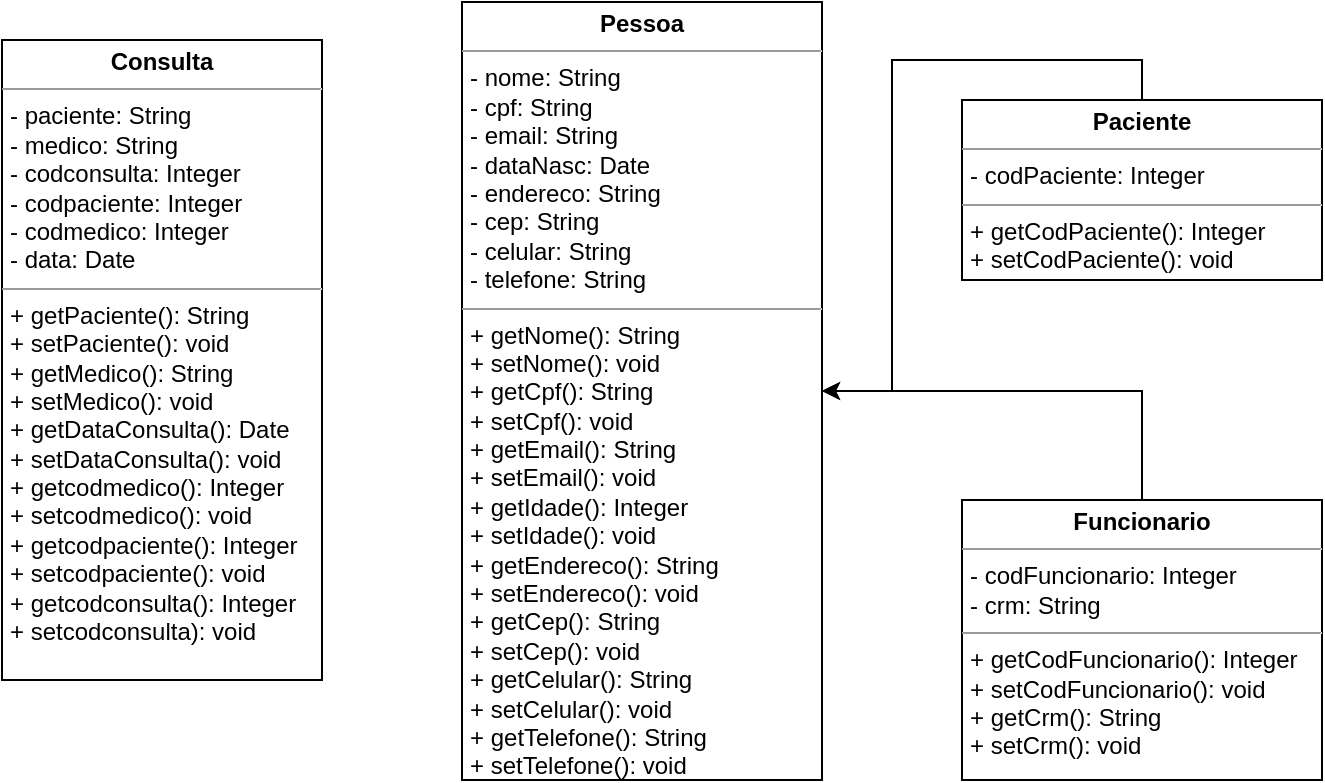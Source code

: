 <mxfile version="12.2.6" type="github" pages="1">
  <diagram id="ERxTOW4LmEn2Jtx4PXD8" name="Page-1">
    <mxGraphModel dx="942" dy="614" grid="1" gridSize="10" guides="1" tooltips="1" connect="1" arrows="1" fold="1" page="1" pageScale="1" pageWidth="850" pageHeight="1100" math="0" shadow="0">
      <root>
        <mxCell id="0"/>
        <mxCell id="1" parent="0"/>
        <mxCell id="YiNwjbArZB3FMrnhYyiu-31" style="edgeStyle=orthogonalEdgeStyle;rounded=0;orthogonalLoop=1;jettySize=auto;html=1;entryX=0.481;entryY=1.038;entryDx=0;entryDy=0;entryPerimeter=0;" parent="1" edge="1">
          <mxGeometry relative="1" as="geometry">
            <mxPoint x="290" y="180" as="sourcePoint"/>
          </mxGeometry>
        </mxCell>
        <mxCell id="1cFCSTRzX2c1gAWlnHBy-112" style="edgeStyle=orthogonalEdgeStyle;rounded=0;orthogonalLoop=1;jettySize=auto;html=1;entryX=0.481;entryY=1.038;entryDx=0;entryDy=0;entryPerimeter=0;" parent="1" edge="1">
          <mxGeometry relative="1" as="geometry">
            <mxPoint x="290" y="180" as="sourcePoint"/>
          </mxGeometry>
        </mxCell>
        <mxCell id="1cFCSTRzX2c1gAWlnHBy-204" style="edgeStyle=orthogonalEdgeStyle;rounded=0;orthogonalLoop=1;jettySize=auto;html=1;entryX=0.481;entryY=1.038;entryDx=0;entryDy=0;entryPerimeter=0;" parent="1" edge="1">
          <mxGeometry relative="1" as="geometry">
            <mxPoint x="300" y="190" as="sourcePoint"/>
          </mxGeometry>
        </mxCell>
        <mxCell id="1cFCSTRzX2c1gAWlnHBy-258" value="&lt;p style=&quot;margin: 0px ; margin-top: 4px ; text-align: center&quot;&gt;&lt;b&gt;Pessoa&lt;/b&gt;&lt;/p&gt;&lt;hr size=&quot;1&quot;&gt;&lt;p style=&quot;margin: 0px ; margin-left: 4px&quot;&gt;- nome: String&lt;/p&gt;&lt;p style=&quot;margin: 0px ; margin-left: 4px&quot;&gt;- cpf: String&lt;/p&gt;&lt;p style=&quot;margin: 0px ; margin-left: 4px&quot;&gt;- email: String&lt;/p&gt;&lt;p style=&quot;margin: 0px ; margin-left: 4px&quot;&gt;- dataNasc: Date&lt;/p&gt;&lt;p style=&quot;margin: 0px ; margin-left: 4px&quot;&gt;- endereco: String&lt;/p&gt;&lt;p style=&quot;margin: 0px ; margin-left: 4px&quot;&gt;- cep: String&lt;/p&gt;&lt;p style=&quot;margin: 0px ; margin-left: 4px&quot;&gt;- celular: String&lt;/p&gt;&lt;p style=&quot;margin: 0px ; margin-left: 4px&quot;&gt;- telefone: String&lt;/p&gt;&lt;hr size=&quot;1&quot;&gt;&lt;p style=&quot;margin: 0px 0px 0px 4px&quot;&gt;+ getNome(): String&lt;/p&gt;&lt;p style=&quot;margin: 0px 0px 0px 4px&quot;&gt;+ setNome(): void&lt;/p&gt;&lt;p style=&quot;margin: 0px 0px 0px 4px&quot;&gt;+ getCpf(): String&lt;/p&gt;&lt;p style=&quot;margin: 0px 0px 0px 4px&quot;&gt;+ setCpf(): void&lt;/p&gt;&lt;p style=&quot;margin: 0px 0px 0px 4px&quot;&gt;+ getEmail(): String&lt;/p&gt;&lt;p style=&quot;margin: 0px 0px 0px 4px&quot;&gt;+ setEmail(): void&lt;/p&gt;&lt;p style=&quot;margin: 0px 0px 0px 4px&quot;&gt;+ getIdade(): Integer&lt;/p&gt;&lt;p style=&quot;margin: 0px 0px 0px 4px&quot;&gt;+ setIdade(): void&lt;/p&gt;&lt;p style=&quot;margin: 0px 0px 0px 4px&quot;&gt;+ getEndereco(): String&lt;/p&gt;&lt;p style=&quot;margin: 0px 0px 0px 4px&quot;&gt;+ setEndereco(): void&lt;/p&gt;&lt;p style=&quot;margin: 0px 0px 0px 4px&quot;&gt;+ getCep&lt;span&gt;(): String&lt;/span&gt;&lt;/p&gt;&lt;p style=&quot;margin: 0px 0px 0px 4px&quot;&gt;+ setCep(): void&lt;/p&gt;&lt;p style=&quot;margin: 0px 0px 0px 4px&quot;&gt;+ getCelular&lt;span&gt;(): String&lt;/span&gt;&lt;/p&gt;&lt;p style=&quot;margin: 0px 0px 0px 4px&quot;&gt;+ setCelular(): void&lt;/p&gt;&lt;p style=&quot;margin: 0px 0px 0px 4px&quot;&gt;+ getTelefone&lt;span&gt;(): String&lt;/span&gt;&lt;/p&gt;&lt;p style=&quot;margin: 0px 0px 0px 4px&quot;&gt;+ setTelefone(): void&lt;/p&gt;&lt;p style=&quot;margin: 0px 0px 0px 4px&quot;&gt;&lt;br&gt;&lt;/p&gt;&lt;p style=&quot;margin: 0px 0px 0px 4px&quot;&gt;&lt;br&gt;&lt;/p&gt;" style="verticalAlign=top;align=left;overflow=fill;fontSize=12;fontFamily=Helvetica;html=1;" parent="1" vertex="1">
          <mxGeometry x="330" y="61" width="180" height="389" as="geometry"/>
        </mxCell>
        <mxCell id="1cFCSTRzX2c1gAWlnHBy-272" value="" style="edgeStyle=orthogonalEdgeStyle;rounded=0;orthogonalLoop=1;jettySize=auto;html=1;exitX=0.5;exitY=0;exitDx=0;exitDy=0;" parent="1" source="1cFCSTRzX2c1gAWlnHBy-259" target="1cFCSTRzX2c1gAWlnHBy-258" edge="1">
          <mxGeometry relative="1" as="geometry">
            <mxPoint x="150" y="250" as="targetPoint"/>
          </mxGeometry>
        </mxCell>
        <mxCell id="1cFCSTRzX2c1gAWlnHBy-259" value="&lt;p style=&quot;margin: 0px ; margin-top: 4px ; text-align: center&quot;&gt;&lt;b&gt;Paciente&lt;/b&gt;&lt;/p&gt;&lt;hr size=&quot;1&quot;&gt;&lt;p style=&quot;margin: 0px ; margin-left: 4px&quot;&gt;- codPaciente: Integer&lt;/p&gt;&lt;hr size=&quot;1&quot;&gt;&lt;p style=&quot;margin: 0px ; margin-left: 4px&quot;&gt;+ getCodPaciente(): Integer&lt;/p&gt;&lt;p style=&quot;margin: 0px ; margin-left: 4px&quot;&gt;+ setCodPaciente(): void&lt;/p&gt;" style="verticalAlign=top;align=left;overflow=fill;fontSize=12;fontFamily=Helvetica;html=1;" parent="1" vertex="1">
          <mxGeometry x="580" y="110" width="180" height="90" as="geometry"/>
        </mxCell>
        <mxCell id="1cFCSTRzX2c1gAWlnHBy-270" value="" style="edgeStyle=orthogonalEdgeStyle;rounded=0;orthogonalLoop=1;jettySize=auto;html=1;entryX=1;entryY=0.5;entryDx=0;entryDy=0;exitX=0.5;exitY=0;exitDx=0;exitDy=0;" parent="1" source="1cFCSTRzX2c1gAWlnHBy-265" target="1cFCSTRzX2c1gAWlnHBy-258" edge="1">
          <mxGeometry relative="1" as="geometry">
            <mxPoint x="710" y="250" as="targetPoint"/>
          </mxGeometry>
        </mxCell>
        <mxCell id="1cFCSTRzX2c1gAWlnHBy-265" value="&lt;p style=&quot;margin: 0px ; margin-top: 4px ; text-align: center&quot;&gt;&lt;b&gt;Funcionario&lt;/b&gt;&lt;/p&gt;&lt;hr size=&quot;1&quot;&gt;&lt;p style=&quot;margin: 0px ; margin-left: 4px&quot;&gt;- codFuncionario: Integer&lt;/p&gt;&lt;p style=&quot;margin: 0px ; margin-left: 4px&quot;&gt;- crm: String&lt;br&gt;&lt;/p&gt;&lt;hr size=&quot;1&quot;&gt;&lt;p style=&quot;margin: 0px ; margin-left: 4px&quot;&gt;+ getCodFuncionario(): Integer&lt;/p&gt;&lt;p style=&quot;margin: 0px ; margin-left: 4px&quot;&gt;+ setCodFuncionario(): void&lt;/p&gt;&lt;p style=&quot;margin: 0px 0px 0px 4px&quot;&gt;+ getCrm(): String&lt;/p&gt;&lt;p style=&quot;margin: 0px 0px 0px 4px&quot;&gt;+ setCrm(): void&lt;/p&gt;" style="verticalAlign=top;align=left;overflow=fill;fontSize=12;fontFamily=Helvetica;html=1;" parent="1" vertex="1">
          <mxGeometry x="580" y="310" width="180" height="140" as="geometry"/>
        </mxCell>
        <mxCell id="1cFCSTRzX2c1gAWlnHBy-275" value="&lt;p style=&quot;margin: 0px ; margin-top: 4px ; text-align: center&quot;&gt;&lt;b&gt;Consulta&lt;/b&gt;&lt;/p&gt;&lt;hr size=&quot;1&quot;&gt;&lt;p style=&quot;margin: 0px ; margin-left: 4px&quot;&gt;- paciente: String&lt;/p&gt;&lt;p style=&quot;margin: 0px ; margin-left: 4px&quot;&gt;- medico: String&lt;/p&gt;&lt;p style=&quot;margin: 0px ; margin-left: 4px&quot;&gt;- codconsulta: Integer&lt;/p&gt;&lt;p style=&quot;margin: 0px ; margin-left: 4px&quot;&gt;- codpaciente: Integer&lt;/p&gt;&lt;p style=&quot;margin: 0px ; margin-left: 4px&quot;&gt;- codmedico: Integer&lt;/p&gt;&lt;p style=&quot;margin: 0px ; margin-left: 4px&quot;&gt;- data: Date&lt;/p&gt;&lt;hr size=&quot;1&quot;&gt;&lt;p style=&quot;margin: 0px ; margin-left: 4px&quot;&gt;+ getPaciente(): String&lt;/p&gt;&lt;p style=&quot;margin: 0px ; margin-left: 4px&quot;&gt;+ setPaciente(): void&lt;/p&gt;&lt;p style=&quot;margin: 0px ; margin-left: 4px&quot;&gt;+ getMedico(): String&lt;/p&gt;&lt;p style=&quot;margin: 0px ; margin-left: 4px&quot;&gt;+ setMedico(): void&lt;/p&gt;&lt;p style=&quot;margin: 0px ; margin-left: 4px&quot;&gt;+ getDataConsulta(): Date&lt;/p&gt;&lt;p style=&quot;margin: 0px ; margin-left: 4px&quot;&gt;+ setDataConsulta(): void&lt;/p&gt;&lt;p style=&quot;margin: 0px ; margin-left: 4px&quot;&gt;+ getcodmedico(): Integer&lt;/p&gt;&lt;p style=&quot;margin: 0px ; margin-left: 4px&quot;&gt;+ setcodmedico(): void&lt;/p&gt;&lt;p style=&quot;margin: 0px 0px 0px 4px&quot;&gt;+ getcodpaciente(): Integer&lt;/p&gt;&lt;p style=&quot;margin: 0px 0px 0px 4px&quot;&gt;+ setcodpaciente(): void&lt;/p&gt;&lt;p style=&quot;margin: 0px 0px 0px 4px&quot;&gt;+ getcodconsulta(): Integer&lt;/p&gt;&lt;p style=&quot;margin: 0px 0px 0px 4px&quot;&gt;+ setcodconsulta): void&lt;/p&gt;" style="verticalAlign=top;align=left;overflow=fill;fontSize=12;fontFamily=Helvetica;html=1;" parent="1" vertex="1">
          <mxGeometry x="100" y="80" width="160" height="320" as="geometry"/>
        </mxCell>
      </root>
    </mxGraphModel>
  </diagram>
</mxfile>
